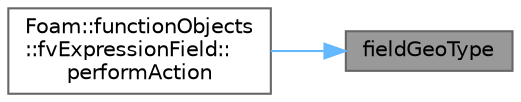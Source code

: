 digraph "fieldGeoType"
{
 // LATEX_PDF_SIZE
  bgcolor="transparent";
  edge [fontname=Helvetica,fontsize=10,labelfontname=Helvetica,labelfontsize=10];
  node [fontname=Helvetica,fontsize=10,shape=box,height=0.2,width=0.4];
  rankdir="RL";
  Node1 [id="Node000001",label="fieldGeoType",height=0.2,width=0.4,color="gray40", fillcolor="grey60", style="filled", fontcolor="black",tooltip=" "];
  Node1 -> Node2 [id="edge1_Node000001_Node000002",dir="back",color="steelblue1",style="solid",tooltip=" "];
  Node2 [id="Node000002",label="Foam::functionObjects\l::fvExpressionField::\lperformAction",height=0.2,width=0.4,color="grey40", fillcolor="white", style="filled",URL="$classFoam_1_1functionObjects_1_1fvExpressionField.html#a4e47a6b9958da7b29d67efc021a9b4e8",tooltip=" "];
}
